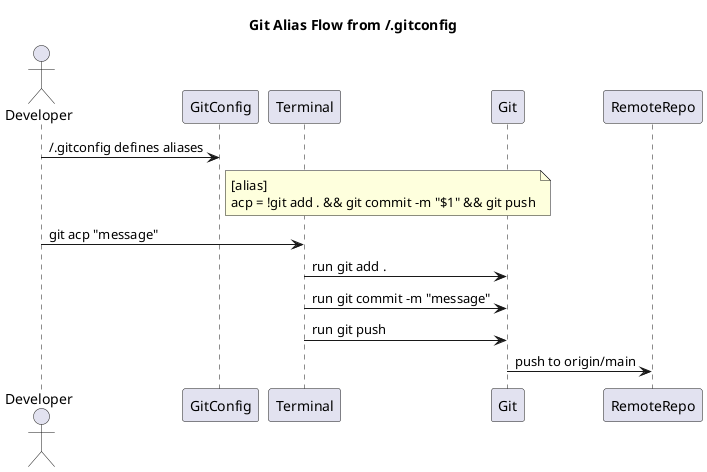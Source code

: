 @startuml
title Git Alias Flow from ~/.gitconfig

actor Developer

Developer -> GitConfig : ~/.gitconfig defines aliases
note right of GitConfig
  [alias]
  acp = !git add . && git commit -m "$1" && git push
end note

Developer -> Terminal : git acp "message"
Terminal -> Git : run git add .
Terminal -> Git : run git commit -m "message"
Terminal -> Git : run git push

Git -> RemoteRepo : push to origin/main

@enduml